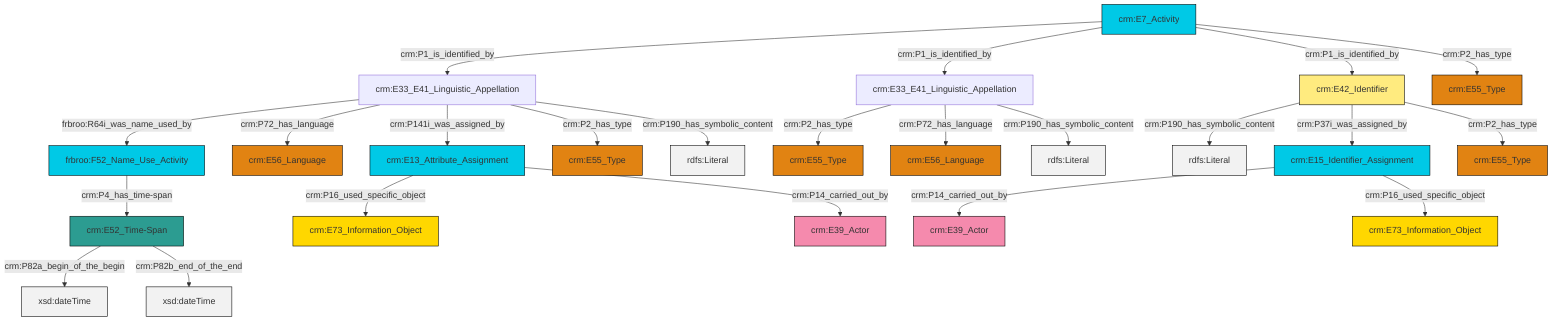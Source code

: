 graph TD
classDef Literal fill:#f2f2f2,stroke:#000000;
classDef CRM_Entity fill:#FFFFFF,stroke:#000000;
classDef Temporal_Entity fill:#00C9E6, stroke:#000000;
classDef Type fill:#E18312, stroke:#000000;
classDef Time-Span fill:#2C9C91, stroke:#000000;
classDef Appellation fill:#FFEB7F, stroke:#000000;
classDef Place fill:#008836, stroke:#000000;
classDef Persistent_Item fill:#B266B2, stroke:#000000;
classDef Conceptual_Object fill:#FFD700, stroke:#000000;
classDef Physical_Thing fill:#D2B48C, stroke:#000000;
classDef Actor fill:#f58aad, stroke:#000000;
classDef PC_Classes fill:#4ce600, stroke:#000000;
classDef Multi fill:#cccccc,stroke:#000000;

2["crm:E7_Activity"]:::Temporal_Entity -->|crm:P1_is_identified_by| 3["crm:E33_E41_Linguistic_Appellation"]:::Default
2["crm:E7_Activity"]:::Temporal_Entity -->|crm:P1_is_identified_by| 4["crm:E33_E41_Linguistic_Appellation"]:::Default
7["frbroo:F52_Name_Use_Activity"]:::Temporal_Entity -->|crm:P4_has_time-span| 0["crm:E52_Time-Span"]:::Time-Span
8["crm:E42_Identifier"]:::Appellation -->|crm:P190_has_symbolic_content| 9[rdfs:Literal]:::Literal
3["crm:E33_E41_Linguistic_Appellation"]:::Default -->|frbroo:R64i_was_name_used_by| 7["frbroo:F52_Name_Use_Activity"]:::Temporal_Entity
3["crm:E33_E41_Linguistic_Appellation"]:::Default -->|crm:P72_has_language| 23["crm:E56_Language"]:::Type
0["crm:E52_Time-Span"]:::Time-Span -->|crm:P82a_begin_of_the_begin| 24[xsd:dateTime]:::Literal
4["crm:E33_E41_Linguistic_Appellation"]:::Default -->|crm:P2_has_type| 15["crm:E55_Type"]:::Type
25["crm:E13_Attribute_Assignment"]:::Temporal_Entity -->|crm:P16_used_specific_object| 12["crm:E73_Information_Object"]:::Conceptual_Object
4["crm:E33_E41_Linguistic_Appellation"]:::Default -->|crm:P72_has_language| 28["crm:E56_Language"]:::Type
8["crm:E42_Identifier"]:::Appellation -->|crm:P37i_was_assigned_by| 29["crm:E15_Identifier_Assignment"]:::Temporal_Entity
3["crm:E33_E41_Linguistic_Appellation"]:::Default -->|crm:P141i_was_assigned_by| 25["crm:E13_Attribute_Assignment"]:::Temporal_Entity
29["crm:E15_Identifier_Assignment"]:::Temporal_Entity -->|crm:P14_carried_out_by| 34["crm:E39_Actor"]:::Actor
2["crm:E7_Activity"]:::Temporal_Entity -->|crm:P1_is_identified_by| 8["crm:E42_Identifier"]:::Appellation
3["crm:E33_E41_Linguistic_Appellation"]:::Default -->|crm:P2_has_type| 5["crm:E55_Type"]:::Type
25["crm:E13_Attribute_Assignment"]:::Temporal_Entity -->|crm:P14_carried_out_by| 10["crm:E39_Actor"]:::Actor
29["crm:E15_Identifier_Assignment"]:::Temporal_Entity -->|crm:P16_used_specific_object| 26["crm:E73_Information_Object"]:::Conceptual_Object
2["crm:E7_Activity"]:::Temporal_Entity -->|crm:P2_has_type| 19["crm:E55_Type"]:::Type
3["crm:E33_E41_Linguistic_Appellation"]:::Default -->|crm:P190_has_symbolic_content| 37[rdfs:Literal]:::Literal
4["crm:E33_E41_Linguistic_Appellation"]:::Default -->|crm:P190_has_symbolic_content| 38[rdfs:Literal]:::Literal
8["crm:E42_Identifier"]:::Appellation -->|crm:P2_has_type| 21["crm:E55_Type"]:::Type
0["crm:E52_Time-Span"]:::Time-Span -->|crm:P82b_end_of_the_end| 40[xsd:dateTime]:::Literal